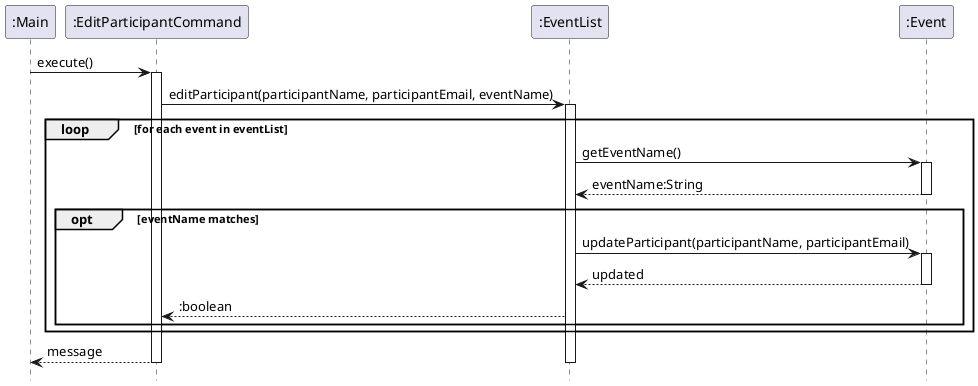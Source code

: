 @startuml
 hide footbox

 participant ":Main" as main
 participant ":EditParticipantCommand" as editCommand
 participant ":EventList" as eventList
 participant ":Event" as event

 main -> editCommand : execute()
 activate editCommand

 editCommand -> eventList : editParticipant(participantName, participantEmail, eventName)
 activate eventList

 loop for each event in eventList
     eventList -> event : getEventName()
     activate event
     event --> eventList : eventName:String
     deactivate event

     opt eventName matches
         eventList -> event : updateParticipant(participantName, participantEmail)
         activate event
         event --> eventList : updated
         deactivate event
         eventList --> editCommand : :boolean
     end

 end


 editCommand --> main : message
 deactivate eventList
 deactivate editCommand

 @enduml